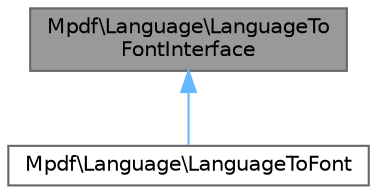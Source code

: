 digraph "Mpdf\Language\LanguageToFontInterface"
{
 // LATEX_PDF_SIZE
  bgcolor="transparent";
  edge [fontname=Helvetica,fontsize=10,labelfontname=Helvetica,labelfontsize=10];
  node [fontname=Helvetica,fontsize=10,shape=box,height=0.2,width=0.4];
  Node1 [id="Node000001",label="Mpdf\\Language\\LanguageTo\lFontInterface",height=0.2,width=0.4,color="gray40", fillcolor="grey60", style="filled", fontcolor="black",tooltip=" "];
  Node1 -> Node2 [id="edge1_Node000001_Node000002",dir="back",color="steelblue1",style="solid",tooltip=" "];
  Node2 [id="Node000002",label="Mpdf\\Language\\LanguageToFont",height=0.2,width=0.4,color="gray40", fillcolor="white", style="filled",URL="$classMpdf_1_1Language_1_1LanguageToFont.html",tooltip=" "];
}
